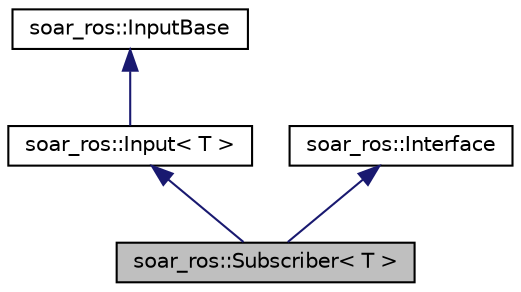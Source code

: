 digraph "soar_ros::Subscriber&lt; T &gt;"
{
 // LATEX_PDF_SIZE
  edge [fontname="Helvetica",fontsize="10",labelfontname="Helvetica",labelfontsize="10"];
  node [fontname="Helvetica",fontsize="10",shape=record];
  Node1 [label="soar_ros::Subscriber\< T \>",height=0.2,width=0.4,color="black", fillcolor="grey75", style="filled", fontcolor="black",tooltip=" "];
  Node2 -> Node1 [dir="back",color="midnightblue",fontsize="10",style="solid",fontname="Helvetica"];
  Node2 [label="soar_ros::Input\< T \>",height=0.2,width=0.4,color="black", fillcolor="white", style="filled",URL="$classsoar__ros_1_1Input.html",tooltip=" "];
  Node3 -> Node2 [dir="back",color="midnightblue",fontsize="10",style="solid",fontname="Helvetica"];
  Node3 [label="soar_ros::InputBase",height=0.2,width=0.4,color="black", fillcolor="white", style="filled",URL="$classsoar__ros_1_1InputBase.html",tooltip=" "];
  Node4 -> Node1 [dir="back",color="midnightblue",fontsize="10",style="solid",fontname="Helvetica"];
  Node4 [label="soar_ros::Interface",height=0.2,width=0.4,color="black", fillcolor="white", style="filled",URL="$classsoar__ros_1_1Interface.html",tooltip=" "];
}
